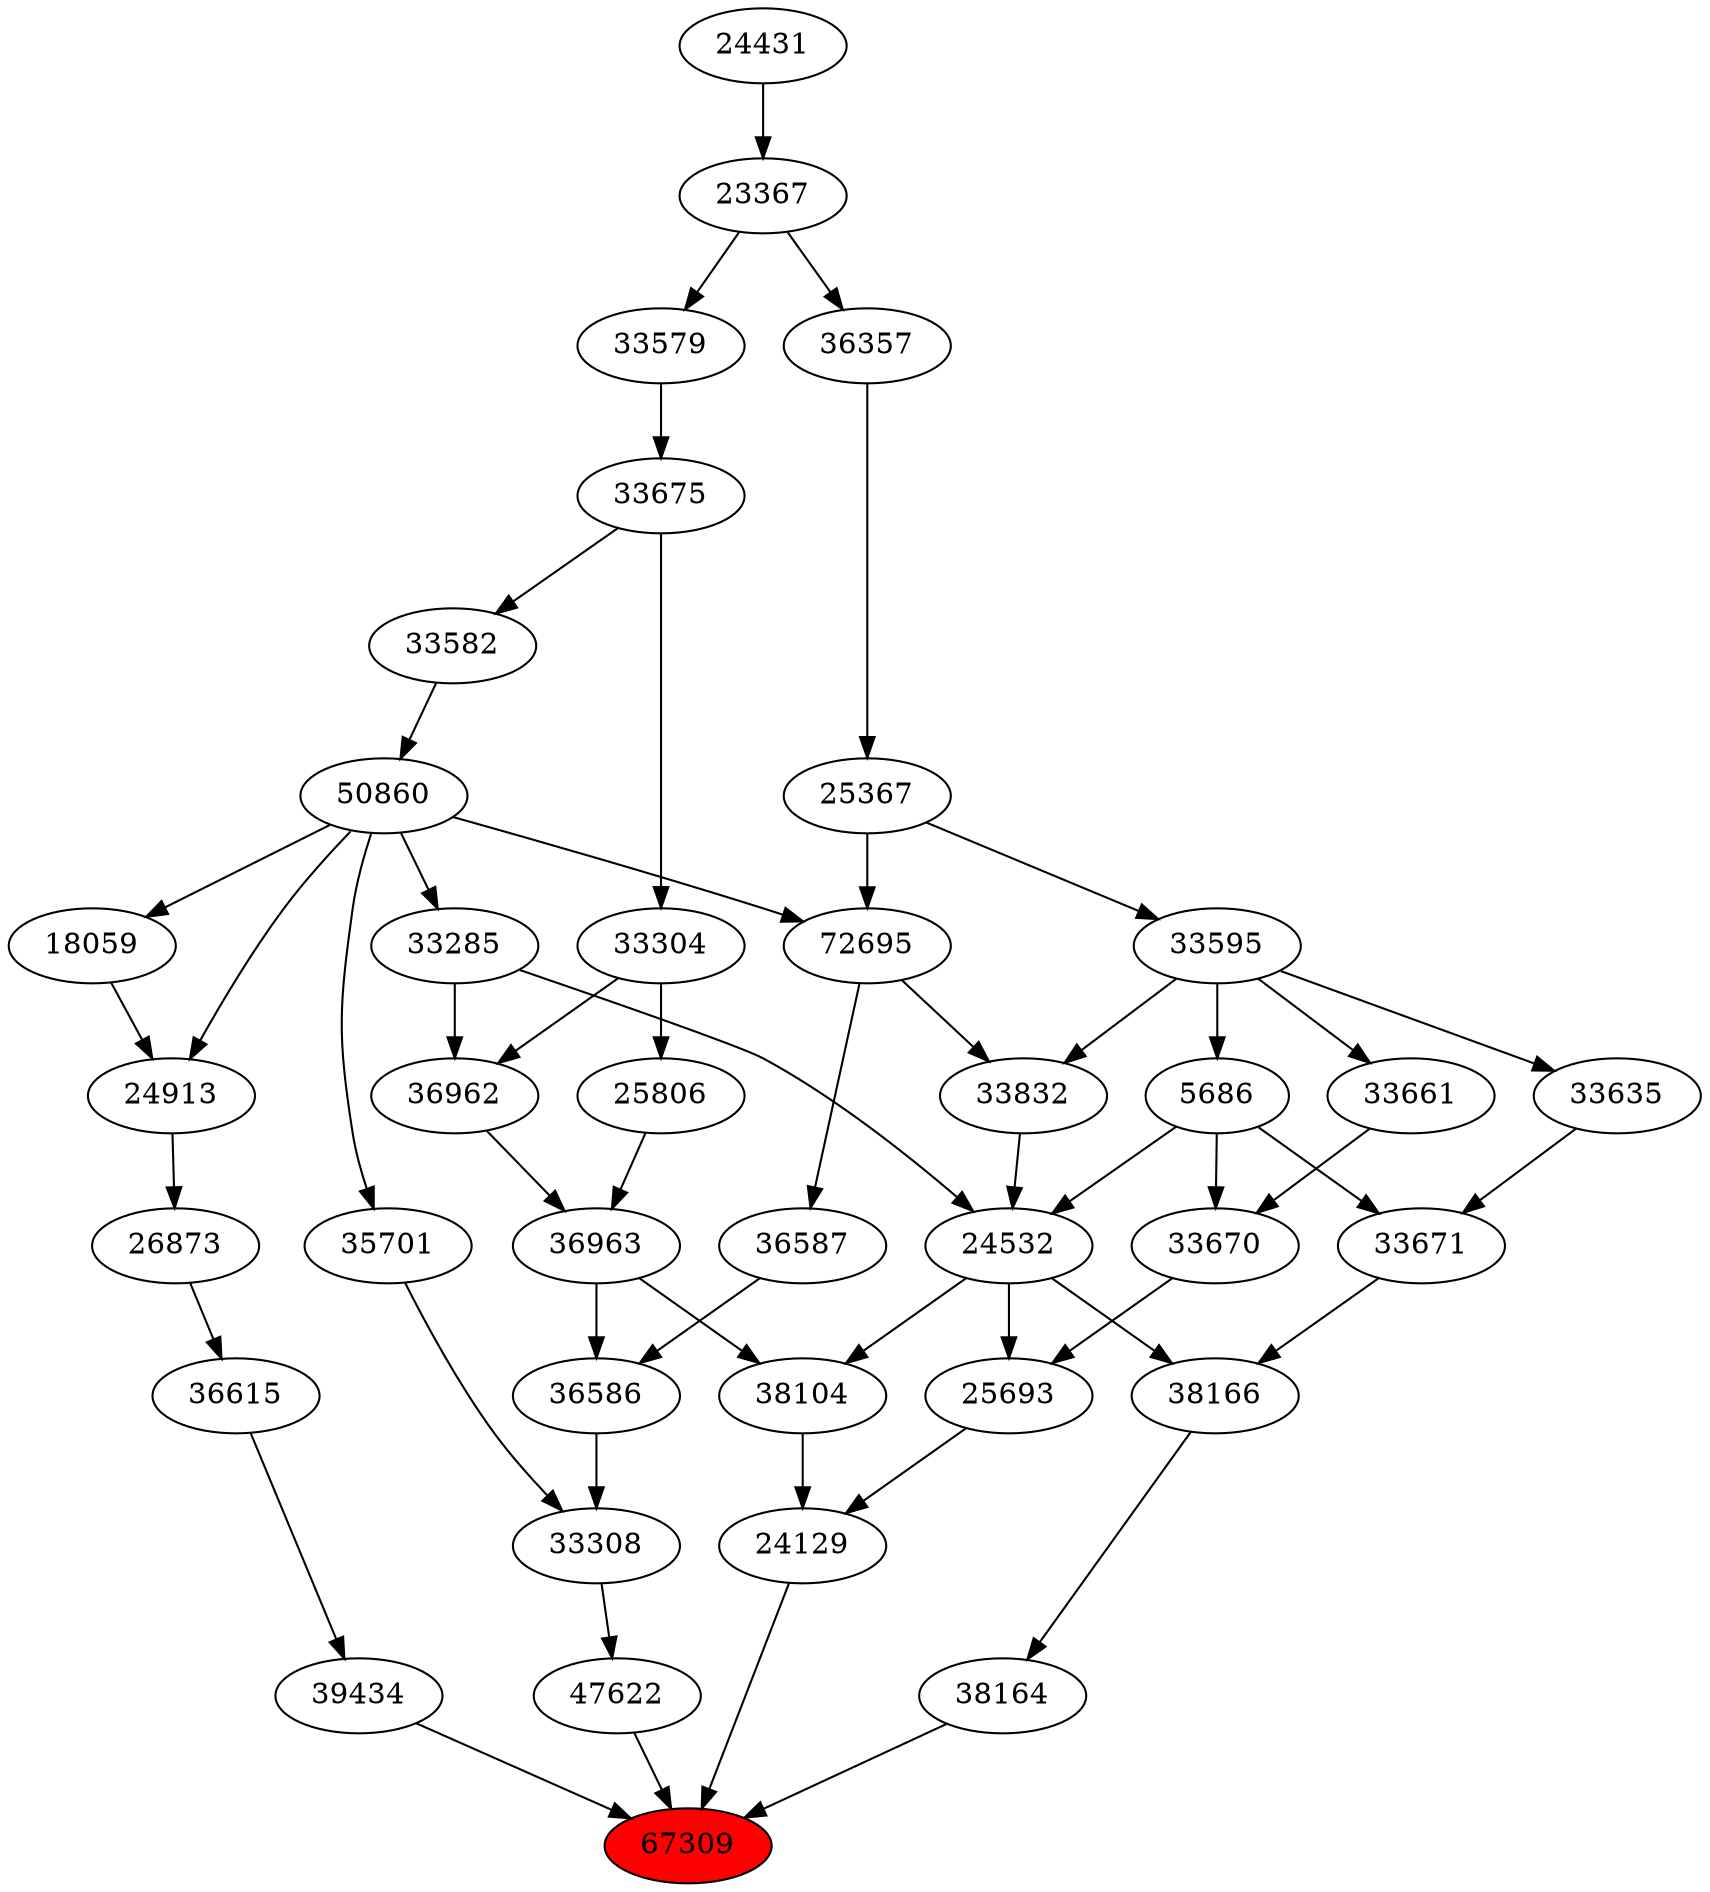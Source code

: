 strict digraph{ 
67309 [label="67309" fillcolor=red style=filled]
47622 -> 67309
24129 -> 67309
39434 -> 67309
38164 -> 67309
47622 [label="47622"]
33308 -> 47622
24129 [label="24129"]
38104 -> 24129
25693 -> 24129
39434 [label="39434"]
36615 -> 39434
38164 [label="38164"]
38166 -> 38164
33308 [label="33308"]
36586 -> 33308
35701 -> 33308
38104 [label="38104"]
24532 -> 38104
36963 -> 38104
25693 [label="25693"]
24532 -> 25693
33670 -> 25693
36615 [label="36615"]
26873 -> 36615
38166 [label="38166"]
24532 -> 38166
33671 -> 38166
36586 [label="36586"]
36587 -> 36586
36963 -> 36586
35701 [label="35701"]
50860 -> 35701
24532 [label="24532"]
33285 -> 24532
5686 -> 24532
33832 -> 24532
36963 [label="36963"]
36962 -> 36963
25806 -> 36963
33670 [label="33670"]
5686 -> 33670
33661 -> 33670
26873 [label="26873"]
24913 -> 26873
33671 [label="33671"]
5686 -> 33671
33635 -> 33671
36587 [label="36587"]
72695 -> 36587
50860 [label="50860"]
33582 -> 50860
33285 [label="33285"]
50860 -> 33285
5686 [label="5686"]
33595 -> 5686
33832 [label="33832"]
72695 -> 33832
33595 -> 33832
36962 [label="36962"]
33285 -> 36962
33304 -> 36962
25806 [label="25806"]
33304 -> 25806
33661 [label="33661"]
33595 -> 33661
24913 [label="24913"]
18059 -> 24913
50860 -> 24913
33635 [label="33635"]
33595 -> 33635
72695 [label="72695"]
50860 -> 72695
25367 -> 72695
33582 [label="33582"]
33675 -> 33582
33595 [label="33595"]
25367 -> 33595
33304 [label="33304"]
33675 -> 33304
18059 [label="18059"]
50860 -> 18059
25367 [label="25367"]
36357 -> 25367
33675 [label="33675"]
33579 -> 33675
36357 [label="36357"]
23367 -> 36357
33579 [label="33579"]
23367 -> 33579
23367 [label="23367"]
24431 -> 23367
24431 [label="24431"]
}